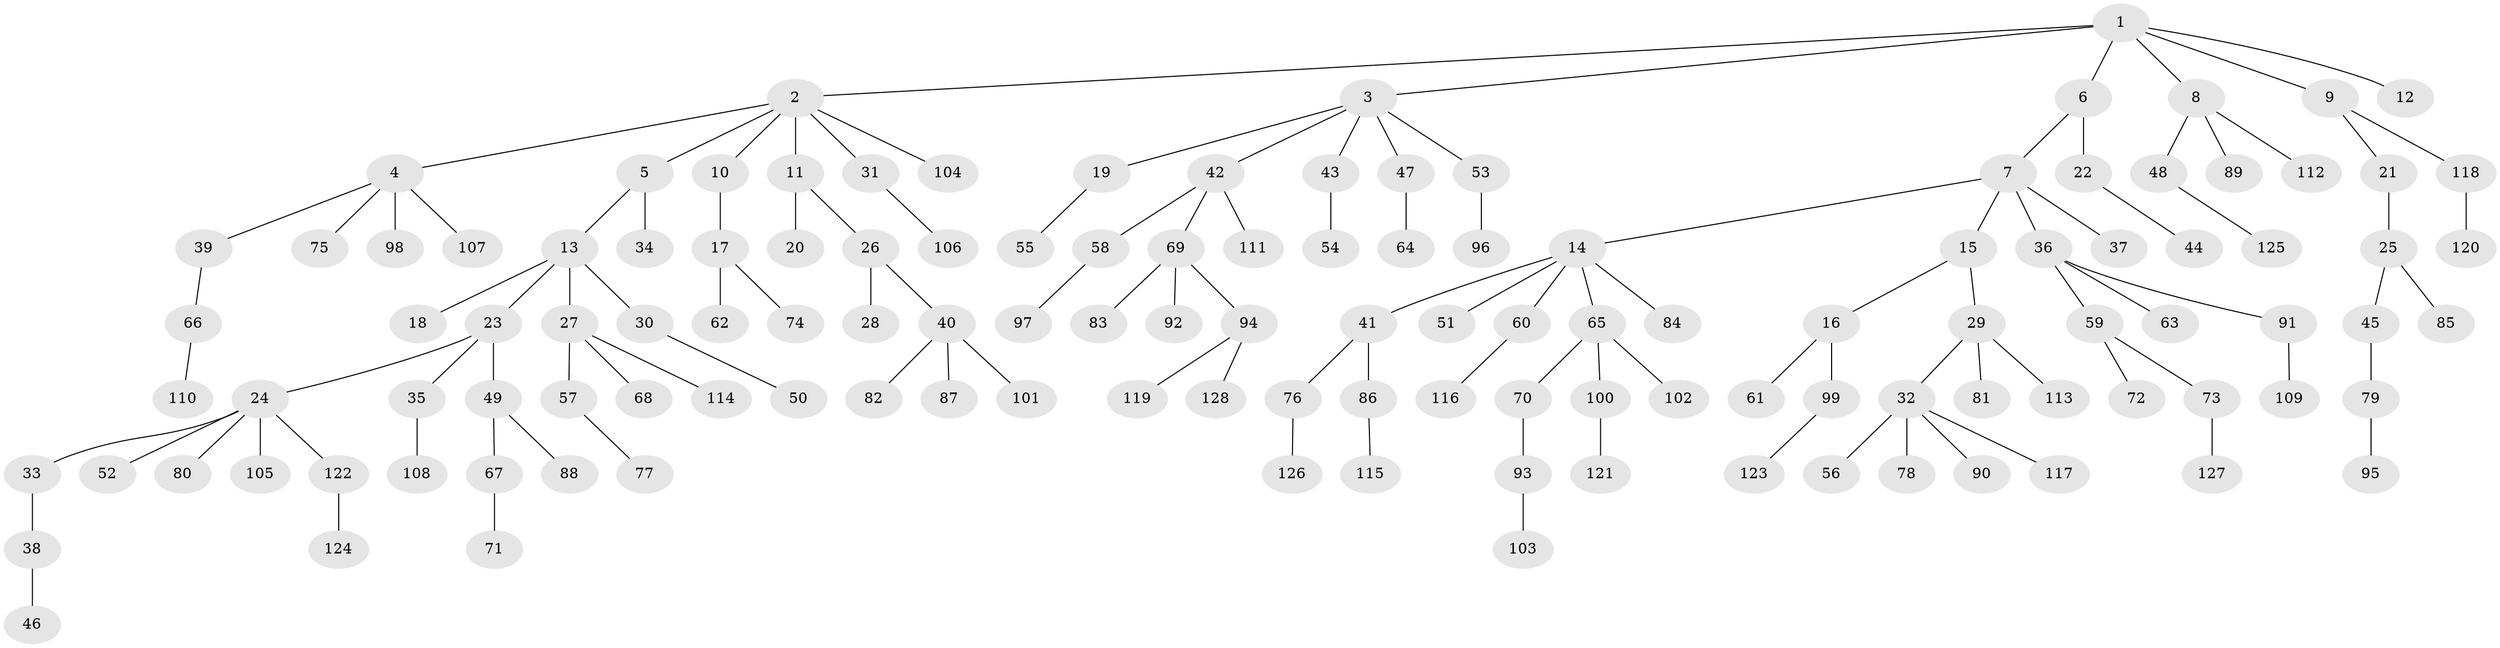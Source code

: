 // coarse degree distribution, {11: 0.015625, 6: 0.015625, 4: 0.0625, 3: 0.09375, 7: 0.03125, 2: 0.109375, 1: 0.65625, 5: 0.015625}
// Generated by graph-tools (version 1.1) at 2025/54/03/05/25 16:54:47]
// undirected, 128 vertices, 127 edges
graph export_dot {
graph [start="1"]
  node [color=gray90,style=filled];
  1;
  2;
  3;
  4;
  5;
  6;
  7;
  8;
  9;
  10;
  11;
  12;
  13;
  14;
  15;
  16;
  17;
  18;
  19;
  20;
  21;
  22;
  23;
  24;
  25;
  26;
  27;
  28;
  29;
  30;
  31;
  32;
  33;
  34;
  35;
  36;
  37;
  38;
  39;
  40;
  41;
  42;
  43;
  44;
  45;
  46;
  47;
  48;
  49;
  50;
  51;
  52;
  53;
  54;
  55;
  56;
  57;
  58;
  59;
  60;
  61;
  62;
  63;
  64;
  65;
  66;
  67;
  68;
  69;
  70;
  71;
  72;
  73;
  74;
  75;
  76;
  77;
  78;
  79;
  80;
  81;
  82;
  83;
  84;
  85;
  86;
  87;
  88;
  89;
  90;
  91;
  92;
  93;
  94;
  95;
  96;
  97;
  98;
  99;
  100;
  101;
  102;
  103;
  104;
  105;
  106;
  107;
  108;
  109;
  110;
  111;
  112;
  113;
  114;
  115;
  116;
  117;
  118;
  119;
  120;
  121;
  122;
  123;
  124;
  125;
  126;
  127;
  128;
  1 -- 2;
  1 -- 3;
  1 -- 6;
  1 -- 8;
  1 -- 9;
  1 -- 12;
  2 -- 4;
  2 -- 5;
  2 -- 10;
  2 -- 11;
  2 -- 31;
  2 -- 104;
  3 -- 19;
  3 -- 42;
  3 -- 43;
  3 -- 47;
  3 -- 53;
  4 -- 39;
  4 -- 75;
  4 -- 98;
  4 -- 107;
  5 -- 13;
  5 -- 34;
  6 -- 7;
  6 -- 22;
  7 -- 14;
  7 -- 15;
  7 -- 36;
  7 -- 37;
  8 -- 48;
  8 -- 89;
  8 -- 112;
  9 -- 21;
  9 -- 118;
  10 -- 17;
  11 -- 20;
  11 -- 26;
  13 -- 18;
  13 -- 23;
  13 -- 27;
  13 -- 30;
  14 -- 41;
  14 -- 51;
  14 -- 60;
  14 -- 65;
  14 -- 84;
  15 -- 16;
  15 -- 29;
  16 -- 61;
  16 -- 99;
  17 -- 62;
  17 -- 74;
  19 -- 55;
  21 -- 25;
  22 -- 44;
  23 -- 24;
  23 -- 35;
  23 -- 49;
  24 -- 33;
  24 -- 52;
  24 -- 80;
  24 -- 105;
  24 -- 122;
  25 -- 45;
  25 -- 85;
  26 -- 28;
  26 -- 40;
  27 -- 57;
  27 -- 68;
  27 -- 114;
  29 -- 32;
  29 -- 81;
  29 -- 113;
  30 -- 50;
  31 -- 106;
  32 -- 56;
  32 -- 78;
  32 -- 90;
  32 -- 117;
  33 -- 38;
  35 -- 108;
  36 -- 59;
  36 -- 63;
  36 -- 91;
  38 -- 46;
  39 -- 66;
  40 -- 82;
  40 -- 87;
  40 -- 101;
  41 -- 76;
  41 -- 86;
  42 -- 58;
  42 -- 69;
  42 -- 111;
  43 -- 54;
  45 -- 79;
  47 -- 64;
  48 -- 125;
  49 -- 67;
  49 -- 88;
  53 -- 96;
  57 -- 77;
  58 -- 97;
  59 -- 72;
  59 -- 73;
  60 -- 116;
  65 -- 70;
  65 -- 100;
  65 -- 102;
  66 -- 110;
  67 -- 71;
  69 -- 83;
  69 -- 92;
  69 -- 94;
  70 -- 93;
  73 -- 127;
  76 -- 126;
  79 -- 95;
  86 -- 115;
  91 -- 109;
  93 -- 103;
  94 -- 119;
  94 -- 128;
  99 -- 123;
  100 -- 121;
  118 -- 120;
  122 -- 124;
}
